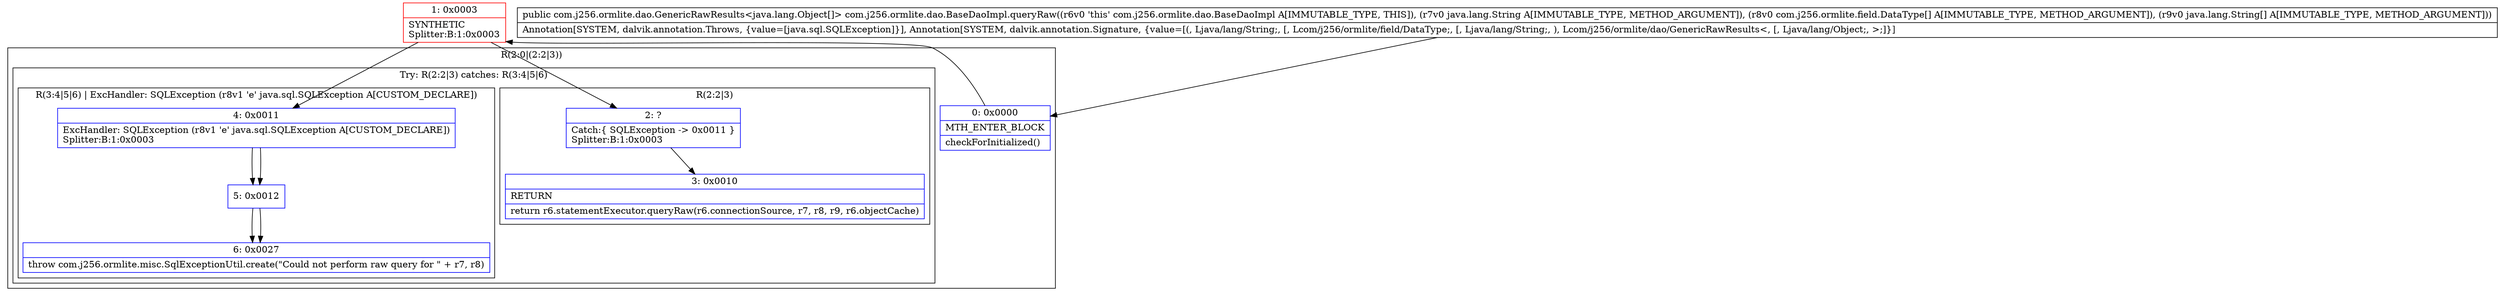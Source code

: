 digraph "CFG forcom.j256.ormlite.dao.BaseDaoImpl.queryRaw(Ljava\/lang\/String;[Lcom\/j256\/ormlite\/field\/DataType;[Ljava\/lang\/String;)Lcom\/j256\/ormlite\/dao\/GenericRawResults;" {
subgraph cluster_Region_2027115804 {
label = "R(2:0|(2:2|3))";
node [shape=record,color=blue];
Node_0 [shape=record,label="{0\:\ 0x0000|MTH_ENTER_BLOCK\l|checkForInitialized()\l}"];
subgraph cluster_TryCatchRegion_458248832 {
label = "Try: R(2:2|3) catches: R(3:4|5|6)";
node [shape=record,color=blue];
subgraph cluster_Region_1804540340 {
label = "R(2:2|3)";
node [shape=record,color=blue];
Node_2 [shape=record,label="{2\:\ ?|Catch:\{ SQLException \-\> 0x0011 \}\lSplitter:B:1:0x0003\l}"];
Node_3 [shape=record,label="{3\:\ 0x0010|RETURN\l|return r6.statementExecutor.queryRaw(r6.connectionSource, r7, r8, r9, r6.objectCache)\l}"];
}
subgraph cluster_Region_1238828814 {
label = "R(3:4|5|6) | ExcHandler: SQLException (r8v1 'e' java.sql.SQLException A[CUSTOM_DECLARE])\l";
node [shape=record,color=blue];
Node_4 [shape=record,label="{4\:\ 0x0011|ExcHandler: SQLException (r8v1 'e' java.sql.SQLException A[CUSTOM_DECLARE])\lSplitter:B:1:0x0003\l}"];
Node_5 [shape=record,label="{5\:\ 0x0012}"];
Node_6 [shape=record,label="{6\:\ 0x0027|throw com.j256.ormlite.misc.SqlExceptionUtil.create(\"Could not perform raw query for \" + r7, r8)\l}"];
}
}
}
subgraph cluster_Region_1238828814 {
label = "R(3:4|5|6) | ExcHandler: SQLException (r8v1 'e' java.sql.SQLException A[CUSTOM_DECLARE])\l";
node [shape=record,color=blue];
Node_4 [shape=record,label="{4\:\ 0x0011|ExcHandler: SQLException (r8v1 'e' java.sql.SQLException A[CUSTOM_DECLARE])\lSplitter:B:1:0x0003\l}"];
Node_5 [shape=record,label="{5\:\ 0x0012}"];
Node_6 [shape=record,label="{6\:\ 0x0027|throw com.j256.ormlite.misc.SqlExceptionUtil.create(\"Could not perform raw query for \" + r7, r8)\l}"];
}
Node_1 [shape=record,color=red,label="{1\:\ 0x0003|SYNTHETIC\lSplitter:B:1:0x0003\l}"];
MethodNode[shape=record,label="{public com.j256.ormlite.dao.GenericRawResults\<java.lang.Object[]\> com.j256.ormlite.dao.BaseDaoImpl.queryRaw((r6v0 'this' com.j256.ormlite.dao.BaseDaoImpl A[IMMUTABLE_TYPE, THIS]), (r7v0 java.lang.String A[IMMUTABLE_TYPE, METHOD_ARGUMENT]), (r8v0 com.j256.ormlite.field.DataType[] A[IMMUTABLE_TYPE, METHOD_ARGUMENT]), (r9v0 java.lang.String[] A[IMMUTABLE_TYPE, METHOD_ARGUMENT]))  | Annotation[SYSTEM, dalvik.annotation.Throws, \{value=[java.sql.SQLException]\}], Annotation[SYSTEM, dalvik.annotation.Signature, \{value=[(, Ljava\/lang\/String;, [, Lcom\/j256\/ormlite\/field\/DataType;, [, Ljava\/lang\/String;, ), Lcom\/j256\/ormlite\/dao\/GenericRawResults\<, [, Ljava\/lang\/Object;, \>;]\}]\l}"];
MethodNode -> Node_0;
Node_0 -> Node_1;
Node_2 -> Node_3;
Node_4 -> Node_5;
Node_5 -> Node_6;
Node_4 -> Node_5;
Node_5 -> Node_6;
Node_1 -> Node_2;
Node_1 -> Node_4;
}

